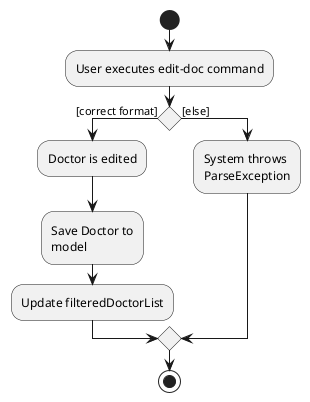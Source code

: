 @startuml
start
:User executes edit-doc command;
'Since the beta syntax does not support placing the condition outside the
'diamond we place it as the true branch instead.

if () then ([correct format])
    :Doctor is edited;
    :Save Doctor to
    model;
    :Update filteredDoctorList;
else ([else])
    :System throws
    ParseException;
endif
stop
@enduml
